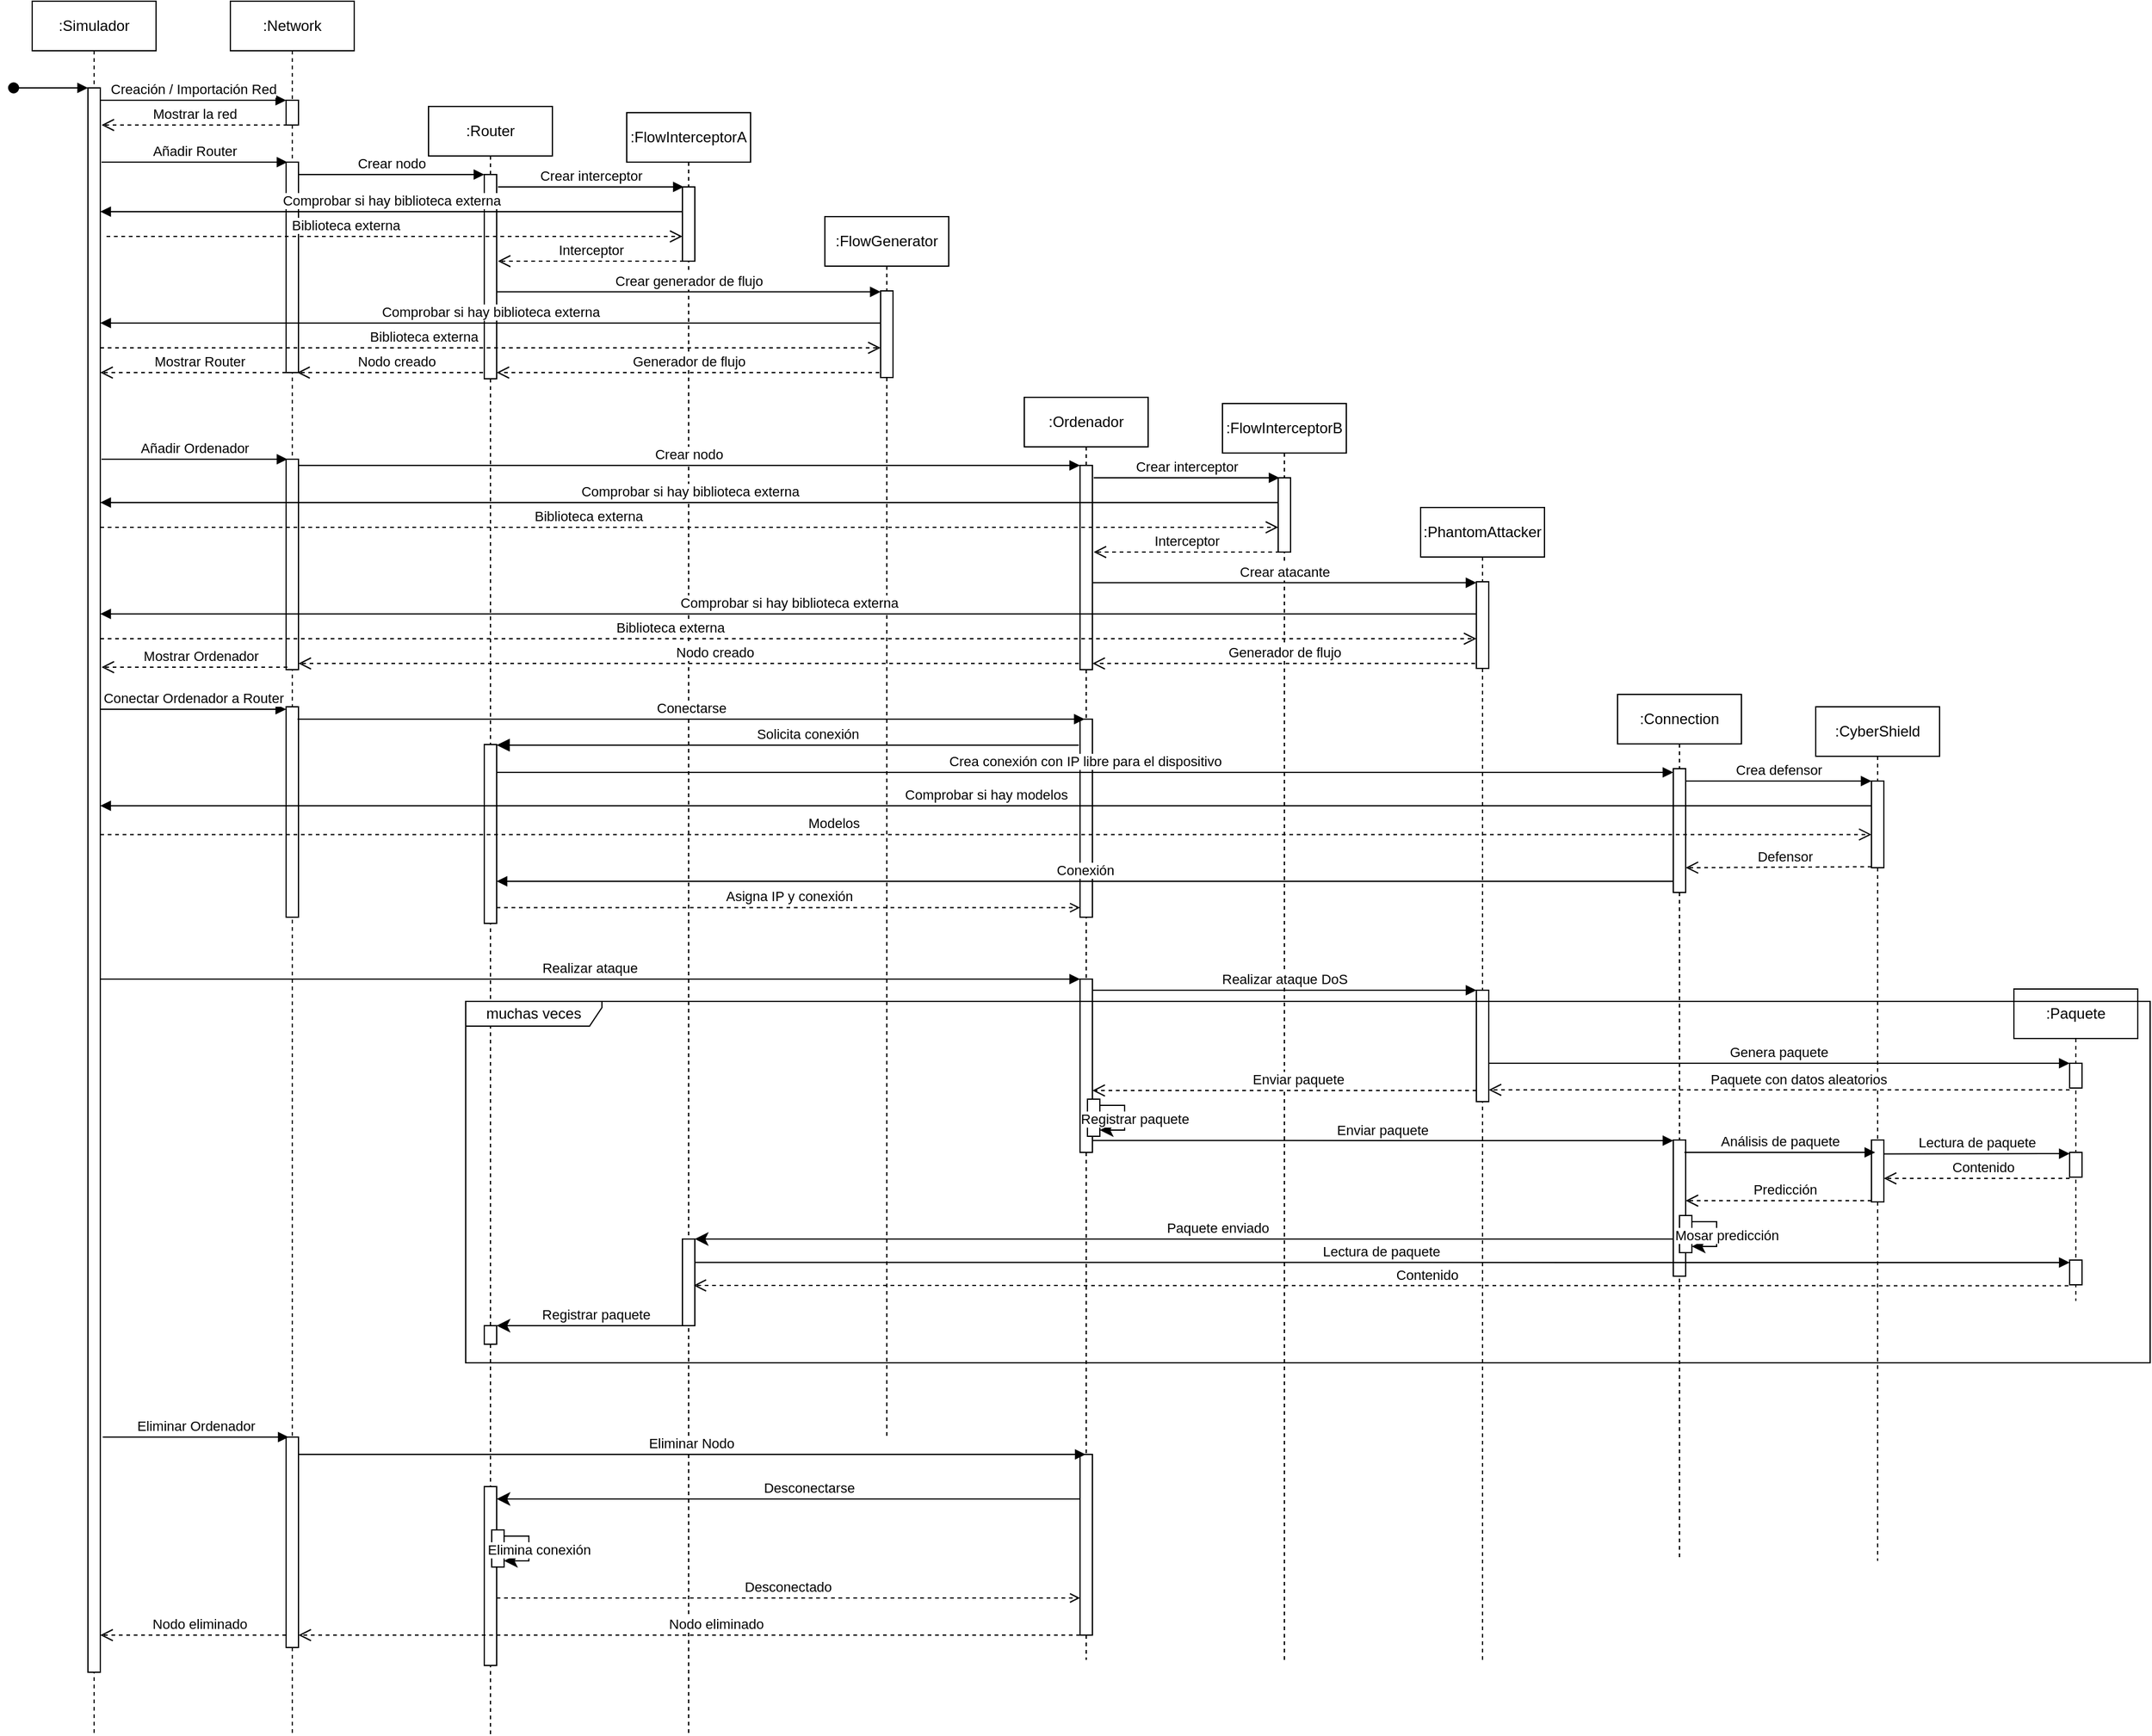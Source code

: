 <mxfile version="27.1.4">
  <diagram name="Page-1" id="Krxe4VDBtoPd-Zaw__Q5">
    <mxGraphModel dx="2951" dy="1709" grid="1" gridSize="10" guides="1" tooltips="1" connect="1" arrows="1" fold="1" page="1" pageScale="1" pageWidth="1100" pageHeight="850" math="0" shadow="0">
      <root>
        <mxCell id="0" />
        <mxCell id="1" parent="0" />
        <mxCell id="ro3LFLxaBZVsFv6L7pQ7-1" value=":Simulador" style="shape=umlLifeline;perimeter=lifelinePerimeter;whiteSpace=wrap;html=1;container=0;dropTarget=0;collapsible=0;recursiveResize=0;outlineConnect=0;portConstraint=eastwest;newEdgeStyle={&quot;edgeStyle&quot;:&quot;elbowEdgeStyle&quot;,&quot;elbow&quot;:&quot;vertical&quot;,&quot;curved&quot;:0,&quot;rounded&quot;:0};" parent="1" vertex="1">
          <mxGeometry x="40" y="40" width="100" height="1400" as="geometry" />
        </mxCell>
        <mxCell id="ro3LFLxaBZVsFv6L7pQ7-2" value="" style="html=1;points=[];perimeter=orthogonalPerimeter;outlineConnect=0;targetShapes=umlLifeline;portConstraint=eastwest;newEdgeStyle={&quot;edgeStyle&quot;:&quot;elbowEdgeStyle&quot;,&quot;elbow&quot;:&quot;vertical&quot;,&quot;curved&quot;:0,&quot;rounded&quot;:0};" parent="ro3LFLxaBZVsFv6L7pQ7-1" vertex="1">
          <mxGeometry x="45" y="70" width="10" height="1280" as="geometry" />
        </mxCell>
        <mxCell id="ro3LFLxaBZVsFv6L7pQ7-3" value="" style="html=1;verticalAlign=bottom;startArrow=oval;endArrow=block;startSize=8;edgeStyle=elbowEdgeStyle;elbow=vertical;curved=0;rounded=0;" parent="ro3LFLxaBZVsFv6L7pQ7-1" target="ro3LFLxaBZVsFv6L7pQ7-2" edge="1">
          <mxGeometry relative="1" as="geometry">
            <mxPoint x="-15" y="70" as="sourcePoint" />
          </mxGeometry>
        </mxCell>
        <mxCell id="ro3LFLxaBZVsFv6L7pQ7-5" value=":Network" style="shape=umlLifeline;perimeter=lifelinePerimeter;whiteSpace=wrap;html=1;container=0;dropTarget=0;collapsible=0;recursiveResize=0;outlineConnect=0;portConstraint=eastwest;newEdgeStyle={&quot;edgeStyle&quot;:&quot;elbowEdgeStyle&quot;,&quot;elbow&quot;:&quot;vertical&quot;,&quot;curved&quot;:0,&quot;rounded&quot;:0};" parent="1" vertex="1">
          <mxGeometry x="200" y="40" width="100" height="1400" as="geometry" />
        </mxCell>
        <mxCell id="ro3LFLxaBZVsFv6L7pQ7-6" value="" style="html=1;points=[];perimeter=orthogonalPerimeter;outlineConnect=0;targetShapes=umlLifeline;portConstraint=eastwest;newEdgeStyle={&quot;edgeStyle&quot;:&quot;elbowEdgeStyle&quot;,&quot;elbow&quot;:&quot;vertical&quot;,&quot;curved&quot;:0,&quot;rounded&quot;:0};" parent="ro3LFLxaBZVsFv6L7pQ7-5" vertex="1">
          <mxGeometry x="45" y="80" width="10" height="20" as="geometry" />
        </mxCell>
        <mxCell id="ro3LFLxaBZVsFv6L7pQ7-25" value="" style="html=1;points=[];perimeter=orthogonalPerimeter;outlineConnect=0;targetShapes=umlLifeline;portConstraint=eastwest;newEdgeStyle={&quot;edgeStyle&quot;:&quot;elbowEdgeStyle&quot;,&quot;elbow&quot;:&quot;vertical&quot;,&quot;curved&quot;:0,&quot;rounded&quot;:0};" parent="ro3LFLxaBZVsFv6L7pQ7-5" vertex="1">
          <mxGeometry x="45" y="130" width="10" height="170" as="geometry" />
        </mxCell>
        <mxCell id="ro3LFLxaBZVsFv6L7pQ7-53" value="" style="html=1;points=[];perimeter=orthogonalPerimeter;outlineConnect=0;targetShapes=umlLifeline;portConstraint=eastwest;newEdgeStyle={&quot;edgeStyle&quot;:&quot;elbowEdgeStyle&quot;,&quot;elbow&quot;:&quot;vertical&quot;,&quot;curved&quot;:0,&quot;rounded&quot;:0};" parent="ro3LFLxaBZVsFv6L7pQ7-5" vertex="1">
          <mxGeometry x="45" y="370" width="10" height="170" as="geometry" />
        </mxCell>
        <mxCell id="ro3LFLxaBZVsFv6L7pQ7-73" value="" style="html=1;points=[];perimeter=orthogonalPerimeter;outlineConnect=0;targetShapes=umlLifeline;portConstraint=eastwest;newEdgeStyle={&quot;edgeStyle&quot;:&quot;elbowEdgeStyle&quot;,&quot;elbow&quot;:&quot;vertical&quot;,&quot;curved&quot;:0,&quot;rounded&quot;:0};" parent="ro3LFLxaBZVsFv6L7pQ7-5" vertex="1">
          <mxGeometry x="45" y="570" width="10" height="170" as="geometry" />
        </mxCell>
        <mxCell id="ro3LFLxaBZVsFv6L7pQ7-130" value="" style="html=1;points=[];perimeter=orthogonalPerimeter;outlineConnect=0;targetShapes=umlLifeline;portConstraint=eastwest;newEdgeStyle={&quot;edgeStyle&quot;:&quot;elbowEdgeStyle&quot;,&quot;elbow&quot;:&quot;vertical&quot;,&quot;curved&quot;:0,&quot;rounded&quot;:0};" parent="ro3LFLxaBZVsFv6L7pQ7-5" vertex="1">
          <mxGeometry x="45" y="1160" width="10" height="170" as="geometry" />
        </mxCell>
        <mxCell id="ro3LFLxaBZVsFv6L7pQ7-7" value="Creación / Importación Red" style="html=1;verticalAlign=bottom;endArrow=block;edgeStyle=elbowEdgeStyle;elbow=vertical;curved=0;rounded=0;" parent="1" source="ro3LFLxaBZVsFv6L7pQ7-2" target="ro3LFLxaBZVsFv6L7pQ7-6" edge="1">
          <mxGeometry x="-0.002" relative="1" as="geometry">
            <mxPoint x="205" y="130" as="sourcePoint" />
            <Array as="points">
              <mxPoint x="190" y="120" />
            </Array>
            <mxPoint as="offset" />
          </mxGeometry>
        </mxCell>
        <mxCell id="ro3LFLxaBZVsFv6L7pQ7-11" value=":Router" style="shape=umlLifeline;perimeter=lifelinePerimeter;whiteSpace=wrap;html=1;container=0;dropTarget=0;collapsible=0;recursiveResize=0;outlineConnect=0;portConstraint=eastwest;newEdgeStyle={&quot;edgeStyle&quot;:&quot;elbowEdgeStyle&quot;,&quot;elbow&quot;:&quot;vertical&quot;,&quot;curved&quot;:0,&quot;rounded&quot;:0};" parent="1" vertex="1">
          <mxGeometry x="360" y="125" width="100" height="1315" as="geometry" />
        </mxCell>
        <mxCell id="ro3LFLxaBZVsFv6L7pQ7-12" value="" style="html=1;points=[];perimeter=orthogonalPerimeter;outlineConnect=0;targetShapes=umlLifeline;portConstraint=eastwest;newEdgeStyle={&quot;edgeStyle&quot;:&quot;elbowEdgeStyle&quot;,&quot;elbow&quot;:&quot;vertical&quot;,&quot;curved&quot;:0,&quot;rounded&quot;:0};" parent="ro3LFLxaBZVsFv6L7pQ7-11" vertex="1">
          <mxGeometry x="45" y="55" width="10" height="165" as="geometry" />
        </mxCell>
        <mxCell id="ro3LFLxaBZVsFv6L7pQ7-79" value="" style="html=1;points=[];perimeter=orthogonalPerimeter;outlineConnect=0;targetShapes=umlLifeline;portConstraint=eastwest;newEdgeStyle={&quot;edgeStyle&quot;:&quot;elbowEdgeStyle&quot;,&quot;elbow&quot;:&quot;vertical&quot;,&quot;curved&quot;:0,&quot;rounded&quot;:0};" parent="ro3LFLxaBZVsFv6L7pQ7-11" vertex="1">
          <mxGeometry x="45" y="515.5" width="10" height="144.5" as="geometry" />
        </mxCell>
        <mxCell id="ro3LFLxaBZVsFv6L7pQ7-118" value="" style="html=1;points=[];perimeter=orthogonalPerimeter;outlineConnect=0;targetShapes=umlLifeline;portConstraint=eastwest;newEdgeStyle={&quot;edgeStyle&quot;:&quot;elbowEdgeStyle&quot;,&quot;elbow&quot;:&quot;vertical&quot;,&quot;curved&quot;:0,&quot;rounded&quot;:0};" parent="ro3LFLxaBZVsFv6L7pQ7-11" vertex="1">
          <mxGeometry x="45" y="985" width="10" height="15" as="geometry" />
        </mxCell>
        <mxCell id="ro3LFLxaBZVsFv6L7pQ7-134" value="" style="html=1;points=[];perimeter=orthogonalPerimeter;outlineConnect=0;targetShapes=umlLifeline;portConstraint=eastwest;newEdgeStyle={&quot;edgeStyle&quot;:&quot;elbowEdgeStyle&quot;,&quot;elbow&quot;:&quot;vertical&quot;,&quot;curved&quot;:0,&quot;rounded&quot;:0};" parent="ro3LFLxaBZVsFv6L7pQ7-11" vertex="1">
          <mxGeometry x="45" y="1115" width="10" height="144.5" as="geometry" />
        </mxCell>
        <mxCell id="ro3LFLxaBZVsFv6L7pQ7-140" value="" style="html=1;points=[];perimeter=orthogonalPerimeter;outlineConnect=0;targetShapes=umlLifeline;portConstraint=eastwest;newEdgeStyle={&quot;edgeStyle&quot;:&quot;elbowEdgeStyle&quot;,&quot;elbow&quot;:&quot;vertical&quot;,&quot;curved&quot;:0,&quot;rounded&quot;:0};" parent="ro3LFLxaBZVsFv6L7pQ7-11" vertex="1">
          <mxGeometry x="51" y="1150" width="10" height="30" as="geometry" />
        </mxCell>
        <mxCell id="ro3LFLxaBZVsFv6L7pQ7-141" value="Elimina conexión" style="html=1;verticalAlign=bottom;endArrow=classic;endSize=8;edgeStyle=elbowEdgeStyle;elbow=vertical;curved=0;rounded=0;endFill=1;" parent="ro3LFLxaBZVsFv6L7pQ7-11" source="ro3LFLxaBZVsFv6L7pQ7-140" target="ro3LFLxaBZVsFv6L7pQ7-140" edge="1">
          <mxGeometry x="0.333" y="-8" relative="1" as="geometry">
            <mxPoint x="-61" y="1270" as="targetPoint" />
            <Array as="points" />
            <mxPoint x="89" y="1270" as="sourcePoint" />
            <mxPoint x="8" y="8" as="offset" />
          </mxGeometry>
        </mxCell>
        <mxCell id="ro3LFLxaBZVsFv6L7pQ7-13" value=":FlowGenerator" style="shape=umlLifeline;perimeter=lifelinePerimeter;whiteSpace=wrap;html=1;container=0;dropTarget=0;collapsible=0;recursiveResize=0;outlineConnect=0;portConstraint=eastwest;newEdgeStyle={&quot;edgeStyle&quot;:&quot;elbowEdgeStyle&quot;,&quot;elbow&quot;:&quot;vertical&quot;,&quot;curved&quot;:0,&quot;rounded&quot;:0};" parent="1" vertex="1">
          <mxGeometry x="680" y="214" width="100" height="986" as="geometry" />
        </mxCell>
        <mxCell id="ro3LFLxaBZVsFv6L7pQ7-14" value="" style="html=1;points=[];perimeter=orthogonalPerimeter;outlineConnect=0;targetShapes=umlLifeline;portConstraint=eastwest;newEdgeStyle={&quot;edgeStyle&quot;:&quot;elbowEdgeStyle&quot;,&quot;elbow&quot;:&quot;vertical&quot;,&quot;curved&quot;:0,&quot;rounded&quot;:0};" parent="ro3LFLxaBZVsFv6L7pQ7-13" vertex="1">
          <mxGeometry x="45" y="60" width="10" height="70" as="geometry" />
        </mxCell>
        <mxCell id="ro3LFLxaBZVsFv6L7pQ7-15" value=":FlowInterceptorA" style="shape=umlLifeline;perimeter=lifelinePerimeter;whiteSpace=wrap;html=1;container=0;dropTarget=0;collapsible=0;recursiveResize=0;outlineConnect=0;portConstraint=eastwest;newEdgeStyle={&quot;edgeStyle&quot;:&quot;elbowEdgeStyle&quot;,&quot;elbow&quot;:&quot;vertical&quot;,&quot;curved&quot;:0,&quot;rounded&quot;:0};" parent="1" vertex="1">
          <mxGeometry x="520" y="130" width="100" height="1310" as="geometry" />
        </mxCell>
        <mxCell id="ro3LFLxaBZVsFv6L7pQ7-16" value="" style="html=1;points=[];perimeter=orthogonalPerimeter;outlineConnect=0;targetShapes=umlLifeline;portConstraint=eastwest;newEdgeStyle={&quot;edgeStyle&quot;:&quot;elbowEdgeStyle&quot;,&quot;elbow&quot;:&quot;vertical&quot;,&quot;curved&quot;:0,&quot;rounded&quot;:0};" parent="ro3LFLxaBZVsFv6L7pQ7-15" vertex="1">
          <mxGeometry x="45" y="60" width="10" height="60" as="geometry" />
        </mxCell>
        <mxCell id="ro3LFLxaBZVsFv6L7pQ7-110" value="" style="html=1;points=[];perimeter=orthogonalPerimeter;outlineConnect=0;targetShapes=umlLifeline;portConstraint=eastwest;newEdgeStyle={&quot;edgeStyle&quot;:&quot;elbowEdgeStyle&quot;,&quot;elbow&quot;:&quot;vertical&quot;,&quot;curved&quot;:0,&quot;rounded&quot;:0};" parent="ro3LFLxaBZVsFv6L7pQ7-15" vertex="1">
          <mxGeometry x="45" y="910" width="10" height="70" as="geometry" />
        </mxCell>
        <mxCell id="ro3LFLxaBZVsFv6L7pQ7-17" value=":CyberShield" style="shape=umlLifeline;perimeter=lifelinePerimeter;whiteSpace=wrap;html=1;container=0;dropTarget=0;collapsible=0;recursiveResize=0;outlineConnect=0;portConstraint=eastwest;newEdgeStyle={&quot;edgeStyle&quot;:&quot;elbowEdgeStyle&quot;,&quot;elbow&quot;:&quot;vertical&quot;,&quot;curved&quot;:0,&quot;rounded&quot;:0};" parent="1" vertex="1">
          <mxGeometry x="1480" y="610" width="100" height="690" as="geometry" />
        </mxCell>
        <mxCell id="ro3LFLxaBZVsFv6L7pQ7-18" value="" style="html=1;points=[];perimeter=orthogonalPerimeter;outlineConnect=0;targetShapes=umlLifeline;portConstraint=eastwest;newEdgeStyle={&quot;edgeStyle&quot;:&quot;elbowEdgeStyle&quot;,&quot;elbow&quot;:&quot;vertical&quot;,&quot;curved&quot;:0,&quot;rounded&quot;:0};" parent="ro3LFLxaBZVsFv6L7pQ7-17" vertex="1">
          <mxGeometry x="45" y="60" width="10" height="70" as="geometry" />
        </mxCell>
        <mxCell id="ro3LFLxaBZVsFv6L7pQ7-101" value="" style="html=1;points=[];perimeter=orthogonalPerimeter;outlineConnect=0;targetShapes=umlLifeline;portConstraint=eastwest;newEdgeStyle={&quot;edgeStyle&quot;:&quot;elbowEdgeStyle&quot;,&quot;elbow&quot;:&quot;vertical&quot;,&quot;curved&quot;:0,&quot;rounded&quot;:0};" parent="ro3LFLxaBZVsFv6L7pQ7-17" vertex="1">
          <mxGeometry x="45" y="350" width="10" height="50" as="geometry" />
        </mxCell>
        <mxCell id="ro3LFLxaBZVsFv6L7pQ7-19" value=":Connection" style="shape=umlLifeline;perimeter=lifelinePerimeter;whiteSpace=wrap;html=1;container=0;dropTarget=0;collapsible=0;recursiveResize=0;outlineConnect=0;portConstraint=eastwest;newEdgeStyle={&quot;edgeStyle&quot;:&quot;elbowEdgeStyle&quot;,&quot;elbow&quot;:&quot;vertical&quot;,&quot;curved&quot;:0,&quot;rounded&quot;:0};" parent="1" vertex="1">
          <mxGeometry x="1320" y="600" width="100" height="700" as="geometry" />
        </mxCell>
        <mxCell id="ro3LFLxaBZVsFv6L7pQ7-20" value="" style="html=1;points=[];perimeter=orthogonalPerimeter;outlineConnect=0;targetShapes=umlLifeline;portConstraint=eastwest;newEdgeStyle={&quot;edgeStyle&quot;:&quot;elbowEdgeStyle&quot;,&quot;elbow&quot;:&quot;vertical&quot;,&quot;curved&quot;:0,&quot;rounded&quot;:0};" parent="ro3LFLxaBZVsFv6L7pQ7-19" vertex="1">
          <mxGeometry x="45" y="60" width="10" height="100" as="geometry" />
        </mxCell>
        <mxCell id="ro3LFLxaBZVsFv6L7pQ7-99" value="" style="html=1;points=[];perimeter=orthogonalPerimeter;outlineConnect=0;targetShapes=umlLifeline;portConstraint=eastwest;newEdgeStyle={&quot;edgeStyle&quot;:&quot;elbowEdgeStyle&quot;,&quot;elbow&quot;:&quot;vertical&quot;,&quot;curved&quot;:0,&quot;rounded&quot;:0};" parent="ro3LFLxaBZVsFv6L7pQ7-19" vertex="1">
          <mxGeometry x="45" y="360" width="10" height="110" as="geometry" />
        </mxCell>
        <mxCell id="ro3LFLxaBZVsFv6L7pQ7-124" value="" style="html=1;points=[];perimeter=orthogonalPerimeter;outlineConnect=0;targetShapes=umlLifeline;portConstraint=eastwest;newEdgeStyle={&quot;edgeStyle&quot;:&quot;elbowEdgeStyle&quot;,&quot;elbow&quot;:&quot;vertical&quot;,&quot;curved&quot;:0,&quot;rounded&quot;:0};" parent="ro3LFLxaBZVsFv6L7pQ7-19" vertex="1">
          <mxGeometry x="50" y="421" width="10" height="30" as="geometry" />
        </mxCell>
        <mxCell id="ro3LFLxaBZVsFv6L7pQ7-125" value="Mosar predicción" style="html=1;verticalAlign=bottom;endArrow=classic;endSize=8;edgeStyle=elbowEdgeStyle;elbow=vertical;curved=0;rounded=0;endFill=1;" parent="ro3LFLxaBZVsFv6L7pQ7-19" source="ro3LFLxaBZVsFv6L7pQ7-124" target="ro3LFLxaBZVsFv6L7pQ7-124" edge="1">
          <mxGeometry x="0.333" y="-8" relative="1" as="geometry">
            <mxPoint x="170" y="453" as="targetPoint" />
            <Array as="points" />
            <mxPoint x="170" y="433" as="sourcePoint" />
            <mxPoint x="8" y="8" as="offset" />
          </mxGeometry>
        </mxCell>
        <mxCell id="ro3LFLxaBZVsFv6L7pQ7-21" value="Mostrar la red" style="html=1;verticalAlign=bottom;endArrow=open;dashed=1;endSize=8;edgeStyle=elbowEdgeStyle;elbow=vertical;curved=0;rounded=0;" parent="1" edge="1">
          <mxGeometry relative="1" as="geometry">
            <mxPoint x="96" y="140" as="targetPoint" />
            <Array as="points">
              <mxPoint x="201" y="140" />
            </Array>
            <mxPoint x="246" y="140" as="sourcePoint" />
          </mxGeometry>
        </mxCell>
        <mxCell id="ro3LFLxaBZVsFv6L7pQ7-22" value="Biblioteca externa" style="html=1;verticalAlign=bottom;endArrow=open;dashed=1;endSize=8;edgeStyle=elbowEdgeStyle;elbow=vertical;curved=0;rounded=0;" parent="1" edge="1">
          <mxGeometry x="-0.172" relative="1" as="geometry">
            <mxPoint x="565" y="230" as="targetPoint" />
            <Array as="points">
              <mxPoint x="190" y="230" />
            </Array>
            <mxPoint x="100" y="230" as="sourcePoint" />
            <mxPoint as="offset" />
          </mxGeometry>
        </mxCell>
        <mxCell id="ro3LFLxaBZVsFv6L7pQ7-23" value="Comprobar si hay biblioteca externa" style="html=1;verticalAlign=bottom;endArrow=block;edgeStyle=elbowEdgeStyle;elbow=vertical;curved=0;rounded=0;" parent="1" target="ro3LFLxaBZVsFv6L7pQ7-2" edge="1">
          <mxGeometry relative="1" as="geometry">
            <mxPoint x="565" y="210" as="sourcePoint" />
            <Array as="points">
              <mxPoint x="520" y="210" />
            </Array>
            <mxPoint x="420" y="210" as="targetPoint" />
          </mxGeometry>
        </mxCell>
        <mxCell id="ro3LFLxaBZVsFv6L7pQ7-24" value="Añadir Router" style="html=1;verticalAlign=bottom;endArrow=block;edgeStyle=elbowEdgeStyle;elbow=horizontal;curved=0;rounded=0;" parent="1" edge="1">
          <mxGeometry x="-0.002" relative="1" as="geometry">
            <mxPoint x="96" y="170" as="sourcePoint" />
            <Array as="points">
              <mxPoint x="191" y="170" />
            </Array>
            <mxPoint x="246" y="170" as="targetPoint" />
            <mxPoint as="offset" />
          </mxGeometry>
        </mxCell>
        <mxCell id="ro3LFLxaBZVsFv6L7pQ7-26" value="Crear nodo" style="html=1;verticalAlign=bottom;endArrow=block;edgeStyle=elbowEdgeStyle;elbow=vertical;curved=0;rounded=0;" parent="1" edge="1">
          <mxGeometry x="-0.002" relative="1" as="geometry">
            <mxPoint x="255" y="180" as="sourcePoint" />
            <Array as="points">
              <mxPoint x="350" y="180" />
            </Array>
            <mxPoint x="405" y="180" as="targetPoint" />
            <mxPoint as="offset" />
          </mxGeometry>
        </mxCell>
        <mxCell id="ro3LFLxaBZVsFv6L7pQ7-27" value="Nodo creado" style="html=1;verticalAlign=bottom;endArrow=open;dashed=1;endSize=8;edgeStyle=elbowEdgeStyle;elbow=vertical;curved=0;rounded=0;" parent="1" edge="1">
          <mxGeometry x="-0.067" relative="1" as="geometry">
            <mxPoint x="254" y="340" as="targetPoint" />
            <Array as="points">
              <mxPoint x="359" y="340" />
            </Array>
            <mxPoint x="404" y="340" as="sourcePoint" />
            <mxPoint as="offset" />
          </mxGeometry>
        </mxCell>
        <mxCell id="ro3LFLxaBZVsFv6L7pQ7-28" value="Crear interceptor" style="html=1;verticalAlign=bottom;endArrow=block;edgeStyle=elbowEdgeStyle;elbow=vertical;curved=0;rounded=0;" parent="1" edge="1">
          <mxGeometry x="-0.002" relative="1" as="geometry">
            <mxPoint x="416" y="190" as="sourcePoint" />
            <Array as="points">
              <mxPoint x="511" y="190" />
            </Array>
            <mxPoint x="566" y="190" as="targetPoint" />
            <mxPoint as="offset" />
          </mxGeometry>
        </mxCell>
        <mxCell id="ro3LFLxaBZVsFv6L7pQ7-29" value="Interceptor" style="html=1;verticalAlign=bottom;endArrow=open;dashed=1;endSize=8;edgeStyle=elbowEdgeStyle;elbow=vertical;curved=0;rounded=0;" parent="1" edge="1">
          <mxGeometry relative="1" as="geometry">
            <mxPoint x="416" y="250" as="targetPoint" />
            <Array as="points">
              <mxPoint x="521" y="250" />
            </Array>
            <mxPoint x="566" y="250" as="sourcePoint" />
          </mxGeometry>
        </mxCell>
        <mxCell id="ro3LFLxaBZVsFv6L7pQ7-30" value="Crear generador de flujo" style="html=1;verticalAlign=bottom;endArrow=block;edgeStyle=elbowEdgeStyle;elbow=vertical;curved=0;rounded=0;" parent="1" edge="1">
          <mxGeometry x="-0.002" relative="1" as="geometry">
            <mxPoint x="415" y="274.76" as="sourcePoint" />
            <Array as="points">
              <mxPoint x="510" y="274.76" />
            </Array>
            <mxPoint x="725" y="274.76" as="targetPoint" />
            <mxPoint as="offset" />
          </mxGeometry>
        </mxCell>
        <mxCell id="ro3LFLxaBZVsFv6L7pQ7-31" value="Generador de flujo" style="html=1;verticalAlign=bottom;endArrow=open;dashed=1;endSize=8;edgeStyle=elbowEdgeStyle;elbow=vertical;curved=0;rounded=0;" parent="1" edge="1">
          <mxGeometry relative="1" as="geometry">
            <mxPoint x="415" y="340" as="targetPoint" />
            <Array as="points">
              <mxPoint x="679" y="340" />
            </Array>
            <mxPoint x="724" y="340" as="sourcePoint" />
          </mxGeometry>
        </mxCell>
        <mxCell id="ro3LFLxaBZVsFv6L7pQ7-32" value="Biblioteca externa" style="html=1;verticalAlign=bottom;endArrow=open;dashed=1;endSize=8;edgeStyle=elbowEdgeStyle;elbow=vertical;curved=0;rounded=0;" parent="1" source="ro3LFLxaBZVsFv6L7pQ7-2" target="ro3LFLxaBZVsFv6L7pQ7-14" edge="1">
          <mxGeometry x="-0.172" relative="1" as="geometry">
            <mxPoint x="720" y="320" as="targetPoint" />
            <Array as="points">
              <mxPoint x="345" y="320" />
            </Array>
            <mxPoint x="255" y="320" as="sourcePoint" />
            <mxPoint as="offset" />
          </mxGeometry>
        </mxCell>
        <mxCell id="ro3LFLxaBZVsFv6L7pQ7-33" value="Comprobar si hay biblioteca externa" style="html=1;verticalAlign=bottom;endArrow=block;edgeStyle=elbowEdgeStyle;elbow=vertical;curved=0;rounded=0;" parent="1" source="ro3LFLxaBZVsFv6L7pQ7-14" target="ro3LFLxaBZVsFv6L7pQ7-2" edge="1">
          <mxGeometry relative="1" as="geometry">
            <mxPoint x="720" y="300" as="sourcePoint" />
            <Array as="points">
              <mxPoint x="675" y="300" />
            </Array>
            <mxPoint x="250" y="300" as="targetPoint" />
          </mxGeometry>
        </mxCell>
        <mxCell id="ro3LFLxaBZVsFv6L7pQ7-52" value="Mostrar Router" style="html=1;verticalAlign=bottom;endArrow=open;dashed=1;endSize=8;edgeStyle=elbowEdgeStyle;elbow=vertical;curved=0;rounded=0;" parent="1" edge="1">
          <mxGeometry x="-0.067" relative="1" as="geometry">
            <mxPoint x="95" y="340" as="targetPoint" />
            <Array as="points">
              <mxPoint x="200" y="340" />
            </Array>
            <mxPoint x="245" y="340" as="sourcePoint" />
            <mxPoint as="offset" />
          </mxGeometry>
        </mxCell>
        <mxCell id="ro3LFLxaBZVsFv6L7pQ7-54" value=":Ordenador" style="shape=umlLifeline;perimeter=lifelinePerimeter;whiteSpace=wrap;html=1;container=0;dropTarget=0;collapsible=0;recursiveResize=0;outlineConnect=0;portConstraint=eastwest;newEdgeStyle={&quot;edgeStyle&quot;:&quot;elbowEdgeStyle&quot;,&quot;elbow&quot;:&quot;vertical&quot;,&quot;curved&quot;:0,&quot;rounded&quot;:0};" parent="1" vertex="1">
          <mxGeometry x="841" y="360" width="100" height="1020" as="geometry" />
        </mxCell>
        <mxCell id="ro3LFLxaBZVsFv6L7pQ7-55" value="" style="html=1;points=[];perimeter=orthogonalPerimeter;outlineConnect=0;targetShapes=umlLifeline;portConstraint=eastwest;newEdgeStyle={&quot;edgeStyle&quot;:&quot;elbowEdgeStyle&quot;,&quot;elbow&quot;:&quot;vertical&quot;,&quot;curved&quot;:0,&quot;rounded&quot;:0};" parent="ro3LFLxaBZVsFv6L7pQ7-54" vertex="1">
          <mxGeometry x="45" y="55" width="10" height="165" as="geometry" />
        </mxCell>
        <mxCell id="ro3LFLxaBZVsFv6L7pQ7-78" value="" style="html=1;points=[];perimeter=orthogonalPerimeter;outlineConnect=0;targetShapes=umlLifeline;portConstraint=eastwest;newEdgeStyle={&quot;edgeStyle&quot;:&quot;elbowEdgeStyle&quot;,&quot;elbow&quot;:&quot;vertical&quot;,&quot;curved&quot;:0,&quot;rounded&quot;:0};" parent="ro3LFLxaBZVsFv6L7pQ7-54" vertex="1">
          <mxGeometry x="45" y="260" width="10" height="160" as="geometry" />
        </mxCell>
        <mxCell id="ro3LFLxaBZVsFv6L7pQ7-91" value="" style="html=1;points=[];perimeter=orthogonalPerimeter;outlineConnect=0;targetShapes=umlLifeline;portConstraint=eastwest;newEdgeStyle={&quot;edgeStyle&quot;:&quot;elbowEdgeStyle&quot;,&quot;elbow&quot;:&quot;vertical&quot;,&quot;curved&quot;:0,&quot;rounded&quot;:0};" parent="ro3LFLxaBZVsFv6L7pQ7-54" vertex="1">
          <mxGeometry x="45" y="470" width="10" height="140" as="geometry" />
        </mxCell>
        <mxCell id="ro3LFLxaBZVsFv6L7pQ7-120" value="" style="html=1;points=[];perimeter=orthogonalPerimeter;outlineConnect=0;targetShapes=umlLifeline;portConstraint=eastwest;newEdgeStyle={&quot;edgeStyle&quot;:&quot;elbowEdgeStyle&quot;,&quot;elbow&quot;:&quot;vertical&quot;,&quot;curved&quot;:0,&quot;rounded&quot;:0};" parent="ro3LFLxaBZVsFv6L7pQ7-54" vertex="1">
          <mxGeometry x="51" y="567" width="10" height="30" as="geometry" />
        </mxCell>
        <mxCell id="ro3LFLxaBZVsFv6L7pQ7-121" value="Registrar paquete" style="html=1;verticalAlign=bottom;endArrow=classic;endSize=8;edgeStyle=elbowEdgeStyle;elbow=vertical;curved=0;rounded=0;endFill=1;" parent="ro3LFLxaBZVsFv6L7pQ7-54" source="ro3LFLxaBZVsFv6L7pQ7-120" target="ro3LFLxaBZVsFv6L7pQ7-120" edge="1">
          <mxGeometry x="0.333" y="-8" relative="1" as="geometry">
            <mxPoint x="-61" y="600" as="targetPoint" />
            <Array as="points" />
            <mxPoint x="89" y="600" as="sourcePoint" />
            <mxPoint x="8" y="8" as="offset" />
          </mxGeometry>
        </mxCell>
        <mxCell id="ro3LFLxaBZVsFv6L7pQ7-132" value="" style="html=1;points=[];perimeter=orthogonalPerimeter;outlineConnect=0;targetShapes=umlLifeline;portConstraint=eastwest;newEdgeStyle={&quot;edgeStyle&quot;:&quot;elbowEdgeStyle&quot;,&quot;elbow&quot;:&quot;vertical&quot;,&quot;curved&quot;:0,&quot;rounded&quot;:0};" parent="ro3LFLxaBZVsFv6L7pQ7-54" vertex="1">
          <mxGeometry x="45" y="854" width="10" height="146" as="geometry" />
        </mxCell>
        <mxCell id="ro3LFLxaBZVsFv6L7pQ7-56" value=":PhantomAttacker" style="shape=umlLifeline;perimeter=lifelinePerimeter;whiteSpace=wrap;html=1;container=0;dropTarget=0;collapsible=0;recursiveResize=0;outlineConnect=0;portConstraint=eastwest;newEdgeStyle={&quot;edgeStyle&quot;:&quot;elbowEdgeStyle&quot;,&quot;elbow&quot;:&quot;vertical&quot;,&quot;curved&quot;:0,&quot;rounded&quot;:0};" parent="1" vertex="1">
          <mxGeometry x="1161" y="449" width="100" height="931" as="geometry" />
        </mxCell>
        <mxCell id="ro3LFLxaBZVsFv6L7pQ7-57" value="" style="html=1;points=[];perimeter=orthogonalPerimeter;outlineConnect=0;targetShapes=umlLifeline;portConstraint=eastwest;newEdgeStyle={&quot;edgeStyle&quot;:&quot;elbowEdgeStyle&quot;,&quot;elbow&quot;:&quot;vertical&quot;,&quot;curved&quot;:0,&quot;rounded&quot;:0};" parent="ro3LFLxaBZVsFv6L7pQ7-56" vertex="1">
          <mxGeometry x="45" y="60" width="10" height="70" as="geometry" />
        </mxCell>
        <mxCell id="ro3LFLxaBZVsFv6L7pQ7-93" value="" style="html=1;points=[];perimeter=orthogonalPerimeter;outlineConnect=0;targetShapes=umlLifeline;portConstraint=eastwest;newEdgeStyle={&quot;edgeStyle&quot;:&quot;elbowEdgeStyle&quot;,&quot;elbow&quot;:&quot;vertical&quot;,&quot;curved&quot;:0,&quot;rounded&quot;:0};" parent="ro3LFLxaBZVsFv6L7pQ7-56" vertex="1">
          <mxGeometry x="45" y="390" width="10" height="90" as="geometry" />
        </mxCell>
        <mxCell id="ro3LFLxaBZVsFv6L7pQ7-58" value=":FlowInterceptorB" style="shape=umlLifeline;perimeter=lifelinePerimeter;whiteSpace=wrap;html=1;container=0;dropTarget=0;collapsible=0;recursiveResize=0;outlineConnect=0;portConstraint=eastwest;newEdgeStyle={&quot;edgeStyle&quot;:&quot;elbowEdgeStyle&quot;,&quot;elbow&quot;:&quot;vertical&quot;,&quot;curved&quot;:0,&quot;rounded&quot;:0};" parent="1" vertex="1">
          <mxGeometry x="1001" y="365" width="100" height="1015" as="geometry" />
        </mxCell>
        <mxCell id="ro3LFLxaBZVsFv6L7pQ7-59" value="" style="html=1;points=[];perimeter=orthogonalPerimeter;outlineConnect=0;targetShapes=umlLifeline;portConstraint=eastwest;newEdgeStyle={&quot;edgeStyle&quot;:&quot;elbowEdgeStyle&quot;,&quot;elbow&quot;:&quot;vertical&quot;,&quot;curved&quot;:0,&quot;rounded&quot;:0};" parent="ro3LFLxaBZVsFv6L7pQ7-58" vertex="1">
          <mxGeometry x="45" y="60" width="10" height="60" as="geometry" />
        </mxCell>
        <mxCell id="ro3LFLxaBZVsFv6L7pQ7-60" value="Biblioteca externa" style="html=1;verticalAlign=bottom;endArrow=open;dashed=1;endSize=8;edgeStyle=elbowEdgeStyle;elbow=vertical;curved=0;rounded=0;" parent="1" source="ro3LFLxaBZVsFv6L7pQ7-2" edge="1">
          <mxGeometry x="-0.172" relative="1" as="geometry">
            <mxPoint x="1046" y="465" as="targetPoint" />
            <Array as="points">
              <mxPoint x="671" y="465" />
            </Array>
            <mxPoint x="581" y="465" as="sourcePoint" />
            <mxPoint as="offset" />
          </mxGeometry>
        </mxCell>
        <mxCell id="ro3LFLxaBZVsFv6L7pQ7-61" value="Comprobar si hay biblioteca externa" style="html=1;verticalAlign=bottom;endArrow=block;edgeStyle=elbowEdgeStyle;elbow=vertical;curved=0;rounded=0;" parent="1" target="ro3LFLxaBZVsFv6L7pQ7-2" edge="1">
          <mxGeometry relative="1" as="geometry">
            <mxPoint x="1046" y="445" as="sourcePoint" />
            <Array as="points">
              <mxPoint x="1001" y="445" />
            </Array>
            <mxPoint x="576" y="445" as="targetPoint" />
          </mxGeometry>
        </mxCell>
        <mxCell id="ro3LFLxaBZVsFv6L7pQ7-62" value="Añadir Ordenador" style="html=1;verticalAlign=bottom;endArrow=block;edgeStyle=elbowEdgeStyle;elbow=horizontal;curved=0;rounded=0;" parent="1" edge="1">
          <mxGeometry x="-0.002" relative="1" as="geometry">
            <mxPoint x="96" y="410" as="sourcePoint" />
            <Array as="points">
              <mxPoint x="191" y="410" />
            </Array>
            <mxPoint x="246" y="410" as="targetPoint" />
            <mxPoint as="offset" />
          </mxGeometry>
        </mxCell>
        <mxCell id="ro3LFLxaBZVsFv6L7pQ7-63" value="Crear nodo" style="html=1;verticalAlign=bottom;endArrow=block;edgeStyle=elbowEdgeStyle;elbow=vertical;curved=0;rounded=0;" parent="1" source="ro3LFLxaBZVsFv6L7pQ7-53" edge="1">
          <mxGeometry x="-0.002" relative="1" as="geometry">
            <mxPoint x="736" y="415" as="sourcePoint" />
            <Array as="points">
              <mxPoint x="831" y="415" />
            </Array>
            <mxPoint x="886" y="415" as="targetPoint" />
            <mxPoint as="offset" />
          </mxGeometry>
        </mxCell>
        <mxCell id="ro3LFLxaBZVsFv6L7pQ7-64" value="Nodo creado" style="html=1;verticalAlign=bottom;endArrow=open;dashed=1;endSize=8;edgeStyle=elbowEdgeStyle;elbow=vertical;curved=0;rounded=0;" parent="1" target="ro3LFLxaBZVsFv6L7pQ7-53" edge="1">
          <mxGeometry x="-0.067" relative="1" as="geometry">
            <mxPoint x="735" y="575" as="targetPoint" />
            <Array as="points">
              <mxPoint x="840" y="575" />
            </Array>
            <mxPoint x="885" y="575" as="sourcePoint" />
            <mxPoint as="offset" />
          </mxGeometry>
        </mxCell>
        <mxCell id="ro3LFLxaBZVsFv6L7pQ7-65" value="Crear interceptor" style="html=1;verticalAlign=bottom;endArrow=block;edgeStyle=elbowEdgeStyle;elbow=vertical;curved=0;rounded=0;" parent="1" edge="1">
          <mxGeometry x="-0.002" relative="1" as="geometry">
            <mxPoint x="897" y="425" as="sourcePoint" />
            <Array as="points">
              <mxPoint x="992" y="425" />
            </Array>
            <mxPoint x="1047" y="425" as="targetPoint" />
            <mxPoint as="offset" />
          </mxGeometry>
        </mxCell>
        <mxCell id="ro3LFLxaBZVsFv6L7pQ7-66" value="Interceptor" style="html=1;verticalAlign=bottom;endArrow=open;dashed=1;endSize=8;edgeStyle=elbowEdgeStyle;elbow=vertical;curved=0;rounded=0;" parent="1" edge="1">
          <mxGeometry relative="1" as="geometry">
            <mxPoint x="897" y="485" as="targetPoint" />
            <Array as="points">
              <mxPoint x="1002" y="485" />
            </Array>
            <mxPoint x="1047" y="485" as="sourcePoint" />
          </mxGeometry>
        </mxCell>
        <mxCell id="ro3LFLxaBZVsFv6L7pQ7-67" value="Crear atacante" style="html=1;verticalAlign=bottom;endArrow=block;edgeStyle=elbowEdgeStyle;elbow=vertical;curved=0;rounded=0;" parent="1" edge="1">
          <mxGeometry x="-0.002" relative="1" as="geometry">
            <mxPoint x="896" y="509.76" as="sourcePoint" />
            <Array as="points">
              <mxPoint x="991" y="509.76" />
            </Array>
            <mxPoint x="1206" y="509.76" as="targetPoint" />
            <mxPoint as="offset" />
          </mxGeometry>
        </mxCell>
        <mxCell id="ro3LFLxaBZVsFv6L7pQ7-68" value="Generador de flujo" style="html=1;verticalAlign=bottom;endArrow=open;dashed=1;endSize=8;edgeStyle=elbowEdgeStyle;elbow=vertical;curved=0;rounded=0;" parent="1" edge="1">
          <mxGeometry relative="1" as="geometry">
            <mxPoint x="896" y="575" as="targetPoint" />
            <Array as="points">
              <mxPoint x="1160" y="575" />
            </Array>
            <mxPoint x="1205" y="575" as="sourcePoint" />
          </mxGeometry>
        </mxCell>
        <mxCell id="ro3LFLxaBZVsFv6L7pQ7-69" value="Biblioteca externa" style="html=1;verticalAlign=bottom;endArrow=open;dashed=1;endSize=8;edgeStyle=elbowEdgeStyle;elbow=vertical;curved=0;rounded=0;" parent="1" source="ro3LFLxaBZVsFv6L7pQ7-2" target="ro3LFLxaBZVsFv6L7pQ7-57" edge="1">
          <mxGeometry x="-0.172" relative="1" as="geometry">
            <mxPoint x="1201" y="555" as="targetPoint" />
            <Array as="points">
              <mxPoint x="826" y="555" />
            </Array>
            <mxPoint x="576" y="555" as="sourcePoint" />
            <mxPoint as="offset" />
          </mxGeometry>
        </mxCell>
        <mxCell id="ro3LFLxaBZVsFv6L7pQ7-70" value="Comprobar si hay biblioteca externa" style="html=1;verticalAlign=bottom;endArrow=block;edgeStyle=elbowEdgeStyle;elbow=vertical;curved=0;rounded=0;" parent="1" source="ro3LFLxaBZVsFv6L7pQ7-57" target="ro3LFLxaBZVsFv6L7pQ7-2" edge="1">
          <mxGeometry relative="1" as="geometry">
            <mxPoint x="1201" y="535" as="sourcePoint" />
            <Array as="points">
              <mxPoint x="1156" y="535" />
            </Array>
            <mxPoint x="576" y="535" as="targetPoint" />
          </mxGeometry>
        </mxCell>
        <mxCell id="ro3LFLxaBZVsFv6L7pQ7-71" value="Mostrar Ordenador" style="html=1;verticalAlign=bottom;endArrow=open;dashed=1;endSize=8;edgeStyle=elbowEdgeStyle;elbow=vertical;curved=0;rounded=0;" parent="1" edge="1">
          <mxGeometry x="-0.067" relative="1" as="geometry">
            <mxPoint x="96" y="578" as="targetPoint" />
            <Array as="points">
              <mxPoint x="201" y="578" />
            </Array>
            <mxPoint x="246" y="578" as="sourcePoint" />
            <mxPoint as="offset" />
          </mxGeometry>
        </mxCell>
        <mxCell id="ro3LFLxaBZVsFv6L7pQ7-74" value="Conectar Ordenador a Router" style="html=1;verticalAlign=bottom;endArrow=block;edgeStyle=elbowEdgeStyle;elbow=horizontal;curved=0;rounded=0;" parent="1" edge="1">
          <mxGeometry relative="1" as="geometry">
            <mxPoint x="95" y="612" as="sourcePoint" />
            <Array as="points">
              <mxPoint x="190" y="612" />
            </Array>
            <mxPoint x="245" y="612" as="targetPoint" />
            <mxPoint as="offset" />
          </mxGeometry>
        </mxCell>
        <mxCell id="ro3LFLxaBZVsFv6L7pQ7-75" value="Conectarse" style="html=1;verticalAlign=bottom;endArrow=block;edgeStyle=elbowEdgeStyle;elbow=horizontal;curved=0;rounded=0;" parent="1" edge="1">
          <mxGeometry relative="1" as="geometry">
            <mxPoint x="254.25" y="620" as="sourcePoint" />
            <Array as="points">
              <mxPoint x="354.25" y="620" />
            </Array>
            <mxPoint x="889.75" y="620" as="targetPoint" />
            <mxPoint as="offset" />
          </mxGeometry>
        </mxCell>
        <mxCell id="ro3LFLxaBZVsFv6L7pQ7-77" value="Solicita conexión" style="html=1;verticalAlign=bottom;endArrow=block;endSize=8;edgeStyle=elbowEdgeStyle;elbow=vertical;curved=0;rounded=0;endFill=1;" parent="1" target="ro3LFLxaBZVsFv6L7pQ7-79" edge="1">
          <mxGeometry x="-0.067" relative="1" as="geometry">
            <mxPoint x="450" y="641" as="targetPoint" />
            <Array as="points">
              <mxPoint x="500" y="641" />
            </Array>
            <mxPoint x="885" y="641" as="sourcePoint" />
            <mxPoint as="offset" />
          </mxGeometry>
        </mxCell>
        <mxCell id="ro3LFLxaBZVsFv6L7pQ7-80" value="Crea conexión con IP libre para el dispositivo" style="html=1;verticalAlign=bottom;endArrow=block;edgeStyle=elbowEdgeStyle;elbow=horizontal;curved=0;rounded=0;" parent="1" target="ro3LFLxaBZVsFv6L7pQ7-20" edge="1">
          <mxGeometry x="0.0" relative="1" as="geometry">
            <mxPoint x="415" y="663" as="sourcePoint" />
            <Array as="points">
              <mxPoint x="520.0" y="663" />
            </Array>
            <mxPoint x="1290" y="663" as="targetPoint" />
            <mxPoint as="offset" />
          </mxGeometry>
        </mxCell>
        <mxCell id="ro3LFLxaBZVsFv6L7pQ7-81" value="Crea defensor" style="html=1;verticalAlign=bottom;endArrow=block;edgeStyle=elbowEdgeStyle;elbow=horizontal;curved=0;rounded=0;" parent="1" source="ro3LFLxaBZVsFv6L7pQ7-20" target="ro3LFLxaBZVsFv6L7pQ7-18" edge="1">
          <mxGeometry relative="1" as="geometry">
            <mxPoint x="1380" y="670" as="sourcePoint" />
            <Array as="points">
              <mxPoint x="1485.0" y="670" />
            </Array>
            <mxPoint x="1510" y="670" as="targetPoint" />
            <mxPoint as="offset" />
          </mxGeometry>
        </mxCell>
        <mxCell id="ro3LFLxaBZVsFv6L7pQ7-85" value="Modelos" style="html=1;verticalAlign=bottom;endArrow=open;dashed=1;endSize=8;edgeStyle=elbowEdgeStyle;elbow=vertical;curved=0;rounded=0;" parent="1" target="ro3LFLxaBZVsFv6L7pQ7-18" edge="1">
          <mxGeometry x="-0.172" relative="1" as="geometry">
            <mxPoint x="1211" y="713.21" as="targetPoint" />
            <Array as="points">
              <mxPoint x="831" y="713.21" />
            </Array>
            <mxPoint x="95" y="713.21" as="sourcePoint" />
            <mxPoint as="offset" />
          </mxGeometry>
        </mxCell>
        <mxCell id="ro3LFLxaBZVsFv6L7pQ7-86" value="Comprobar si hay modelos" style="html=1;verticalAlign=bottom;endArrow=block;edgeStyle=elbowEdgeStyle;elbow=vertical;curved=0;rounded=0;" parent="1" source="ro3LFLxaBZVsFv6L7pQ7-18" target="ro3LFLxaBZVsFv6L7pQ7-2" edge="1">
          <mxGeometry relative="1" as="geometry">
            <mxPoint x="1521" y="690" as="sourcePoint" />
            <Array as="points">
              <mxPoint x="1471" y="690" />
            </Array>
            <mxPoint x="410" y="690" as="targetPoint" />
          </mxGeometry>
        </mxCell>
        <mxCell id="ro3LFLxaBZVsFv6L7pQ7-87" value="Defensor" style="html=1;verticalAlign=bottom;endArrow=open;dashed=1;endSize=8;edgeStyle=elbowEdgeStyle;elbow=vertical;curved=0;rounded=0;" parent="1" target="ro3LFLxaBZVsFv6L7pQ7-20" edge="1">
          <mxGeometry x="-0.067" relative="1" as="geometry">
            <mxPoint x="1410" y="740" as="targetPoint" />
            <Array as="points">
              <mxPoint x="1380" y="740" />
            </Array>
            <mxPoint x="1525" y="739.21" as="sourcePoint" />
            <mxPoint as="offset" />
          </mxGeometry>
        </mxCell>
        <mxCell id="ro3LFLxaBZVsFv6L7pQ7-88" value="Conexión" style="html=1;verticalAlign=bottom;endArrow=block;edgeStyle=elbowEdgeStyle;elbow=vertical;curved=0;rounded=0;" parent="1" edge="1" source="ro3LFLxaBZVsFv6L7pQ7-20">
          <mxGeometry relative="1" as="geometry">
            <mxPoint x="1365" y="711" as="sourcePoint" />
            <Array as="points" />
            <mxPoint x="415" y="751" as="targetPoint" />
          </mxGeometry>
        </mxCell>
        <mxCell id="ro3LFLxaBZVsFv6L7pQ7-89" value="Asigna IP y conexión" style="html=1;verticalAlign=bottom;endArrow=open;edgeStyle=elbowEdgeStyle;elbow=horizontal;curved=0;rounded=0;dashed=1;endFill=0;" parent="1" target="ro3LFLxaBZVsFv6L7pQ7-78" edge="1">
          <mxGeometry x="0.0" relative="1" as="geometry">
            <mxPoint x="415" y="772.26" as="sourcePoint" />
            <Array as="points">
              <mxPoint x="555.0" y="772.26" />
            </Array>
            <mxPoint x="850" y="770" as="targetPoint" />
            <mxPoint as="offset" />
          </mxGeometry>
        </mxCell>
        <mxCell id="ro3LFLxaBZVsFv6L7pQ7-90" value="Realizar ataque" style="html=1;verticalAlign=bottom;endArrow=block;edgeStyle=elbowEdgeStyle;elbow=vertical;curved=0;rounded=0;" parent="1" target="ro3LFLxaBZVsFv6L7pQ7-91" edge="1">
          <mxGeometry x="-0.002" relative="1" as="geometry">
            <mxPoint x="95.0" y="830" as="sourcePoint" />
            <Array as="points">
              <mxPoint x="225" y="830" />
            </Array>
            <mxPoint x="280" y="830" as="targetPoint" />
            <mxPoint as="offset" />
          </mxGeometry>
        </mxCell>
        <mxCell id="ro3LFLxaBZVsFv6L7pQ7-92" value="Realizar ataque DoS" style="html=1;verticalAlign=bottom;endArrow=block;edgeStyle=elbowEdgeStyle;elbow=vertical;curved=0;rounded=0;" parent="1" edge="1">
          <mxGeometry x="-0.002" relative="1" as="geometry">
            <mxPoint x="896" y="839" as="sourcePoint" />
            <Array as="points">
              <mxPoint x="1030.0" y="839" />
            </Array>
            <mxPoint x="1206" y="839.0" as="targetPoint" />
            <mxPoint as="offset" />
          </mxGeometry>
        </mxCell>
        <mxCell id="ro3LFLxaBZVsFv6L7pQ7-94" value=":Paquete" style="shape=umlLifeline;perimeter=lifelinePerimeter;whiteSpace=wrap;html=1;container=0;dropTarget=0;collapsible=0;recursiveResize=0;outlineConnect=0;portConstraint=eastwest;newEdgeStyle={&quot;edgeStyle&quot;:&quot;elbowEdgeStyle&quot;,&quot;elbow&quot;:&quot;vertical&quot;,&quot;curved&quot;:0,&quot;rounded&quot;:0};" parent="1" vertex="1">
          <mxGeometry x="1640" y="838" width="100" height="252" as="geometry" />
        </mxCell>
        <mxCell id="ro3LFLxaBZVsFv6L7pQ7-95" value="" style="html=1;points=[];perimeter=orthogonalPerimeter;outlineConnect=0;targetShapes=umlLifeline;portConstraint=eastwest;newEdgeStyle={&quot;edgeStyle&quot;:&quot;elbowEdgeStyle&quot;,&quot;elbow&quot;:&quot;vertical&quot;,&quot;curved&quot;:0,&quot;rounded&quot;:0};" parent="ro3LFLxaBZVsFv6L7pQ7-94" vertex="1">
          <mxGeometry x="45" y="60" width="10" height="20" as="geometry" />
        </mxCell>
        <mxCell id="ro3LFLxaBZVsFv6L7pQ7-102" value="" style="html=1;points=[];perimeter=orthogonalPerimeter;outlineConnect=0;targetShapes=umlLifeline;portConstraint=eastwest;newEdgeStyle={&quot;edgeStyle&quot;:&quot;elbowEdgeStyle&quot;,&quot;elbow&quot;:&quot;vertical&quot;,&quot;curved&quot;:0,&quot;rounded&quot;:0};" parent="ro3LFLxaBZVsFv6L7pQ7-94" vertex="1">
          <mxGeometry x="45" y="132" width="10" height="20" as="geometry" />
        </mxCell>
        <mxCell id="ro3LFLxaBZVsFv6L7pQ7-114" value="" style="html=1;points=[];perimeter=orthogonalPerimeter;outlineConnect=0;targetShapes=umlLifeline;portConstraint=eastwest;newEdgeStyle={&quot;edgeStyle&quot;:&quot;elbowEdgeStyle&quot;,&quot;elbow&quot;:&quot;vertical&quot;,&quot;curved&quot;:0,&quot;rounded&quot;:0};" parent="ro3LFLxaBZVsFv6L7pQ7-94" vertex="1">
          <mxGeometry x="45" y="219" width="10" height="20" as="geometry" />
        </mxCell>
        <mxCell id="ro3LFLxaBZVsFv6L7pQ7-96" value="Genera paquete" style="html=1;verticalAlign=bottom;endArrow=block;edgeStyle=elbowEdgeStyle;elbow=vertical;curved=0;rounded=0;" parent="1" edge="1">
          <mxGeometry x="-0.002" relative="1" as="geometry">
            <mxPoint x="1216" y="898" as="sourcePoint" />
            <Array as="points">
              <mxPoint x="1349.0" y="898" />
            </Array>
            <mxPoint x="1685" y="898" as="targetPoint" />
            <mxPoint as="offset" />
          </mxGeometry>
        </mxCell>
        <mxCell id="ro3LFLxaBZVsFv6L7pQ7-97" value="Paquete con datos aleatorios" style="html=1;verticalAlign=bottom;endArrow=open;dashed=1;endSize=8;edgeStyle=elbowEdgeStyle;elbow=vertical;curved=0;rounded=0;" parent="1" edge="1">
          <mxGeometry x="-0.067" relative="1" as="geometry">
            <mxPoint x="1216.0" y="919.481" as="targetPoint" />
            <Array as="points" />
            <mxPoint x="1685" y="919.481" as="sourcePoint" />
            <mxPoint as="offset" />
          </mxGeometry>
        </mxCell>
        <mxCell id="ro3LFLxaBZVsFv6L7pQ7-98" value="Enviar paquete" style="html=1;verticalAlign=bottom;endArrow=block;edgeStyle=elbowEdgeStyle;elbow=vertical;curved=0;rounded=0;" parent="1" edge="1">
          <mxGeometry x="-0.002" relative="1" as="geometry">
            <mxPoint x="896" y="960.4" as="sourcePoint" />
            <Array as="points" />
            <mxPoint x="1365.0" y="960.29" as="targetPoint" />
            <mxPoint as="offset" />
          </mxGeometry>
        </mxCell>
        <mxCell id="ro3LFLxaBZVsFv6L7pQ7-100" value="Análisis de paquete" style="html=1;verticalAlign=bottom;endArrow=block;edgeStyle=elbowEdgeStyle;elbow=vertical;curved=0;rounded=0;" parent="1" edge="1">
          <mxGeometry x="-0.002" relative="1" as="geometry">
            <mxPoint x="1374" y="970" as="sourcePoint" />
            <Array as="points" />
            <mxPoint x="1528.0" y="970.06" as="targetPoint" />
            <mxPoint as="offset" />
          </mxGeometry>
        </mxCell>
        <mxCell id="ro3LFLxaBZVsFv6L7pQ7-103" value="Lectura de paquete" style="html=1;verticalAlign=bottom;endArrow=block;edgeStyle=elbowEdgeStyle;elbow=vertical;curved=0;rounded=0;" parent="1" target="ro3LFLxaBZVsFv6L7pQ7-102" edge="1">
          <mxGeometry x="-0.002" relative="1" as="geometry">
            <mxPoint x="1535" y="971.222" as="sourcePoint" />
            <Array as="points" />
            <mxPoint x="1680" y="971" as="targetPoint" />
            <mxPoint as="offset" />
          </mxGeometry>
        </mxCell>
        <mxCell id="ro3LFLxaBZVsFv6L7pQ7-104" value="Contenido" style="html=1;verticalAlign=bottom;endArrow=open;dashed=1;endSize=8;edgeStyle=elbowEdgeStyle;elbow=vertical;curved=0;rounded=0;" parent="1" target="ro3LFLxaBZVsFv6L7pQ7-101" edge="1">
          <mxGeometry x="-0.067" relative="1" as="geometry">
            <mxPoint x="1529.959" y="990.946" as="targetPoint" />
            <Array as="points" />
            <mxPoint x="1685.0" y="990.946" as="sourcePoint" />
            <mxPoint as="offset" />
          </mxGeometry>
        </mxCell>
        <mxCell id="ro3LFLxaBZVsFv6L7pQ7-109" value="Paquete enviado" style="html=1;verticalAlign=bottom;endArrow=classic;endSize=8;edgeStyle=elbowEdgeStyle;elbow=vertical;curved=0;rounded=0;endFill=1;" parent="1" source="ro3LFLxaBZVsFv6L7pQ7-99" target="ro3LFLxaBZVsFv6L7pQ7-110" edge="1">
          <mxGeometry x="-0.067" relative="1" as="geometry">
            <mxPoint x="830" y="1080" as="targetPoint" />
            <Array as="points">
              <mxPoint x="1330" y="1040" />
            </Array>
            <mxPoint x="1359.0" y="1040" as="sourcePoint" />
            <mxPoint as="offset" />
          </mxGeometry>
        </mxCell>
        <mxCell id="ro3LFLxaBZVsFv6L7pQ7-112" value="Lectura de paquete" style="html=1;verticalAlign=bottom;endArrow=block;edgeStyle=elbowEdgeStyle;elbow=vertical;curved=0;rounded=0;" parent="1" edge="1">
          <mxGeometry x="-0.002" relative="1" as="geometry">
            <mxPoint x="575" y="1058.828" as="sourcePoint" />
            <Array as="points" />
            <mxPoint x="1685" y="1058.828" as="targetPoint" />
            <mxPoint as="offset" />
          </mxGeometry>
        </mxCell>
        <mxCell id="ro3LFLxaBZVsFv6L7pQ7-115" value="Contenido" style="html=1;verticalAlign=bottom;endArrow=open;dashed=1;endSize=8;edgeStyle=elbowEdgeStyle;elbow=vertical;curved=0;rounded=0;" parent="1" edge="1">
          <mxGeometry x="-0.067" relative="1" as="geometry">
            <mxPoint x="574" y="1077.724" as="targetPoint" />
            <Array as="points" />
            <mxPoint x="1684" y="1077.724" as="sourcePoint" />
            <mxPoint as="offset" />
          </mxGeometry>
        </mxCell>
        <mxCell id="ro3LFLxaBZVsFv6L7pQ7-119" value="Registrar paquete" style="html=1;verticalAlign=bottom;endArrow=classic;endSize=8;edgeStyle=elbowEdgeStyle;elbow=vertical;curved=0;rounded=0;endFill=1;" parent="1" edge="1">
          <mxGeometry x="-0.067" relative="1" as="geometry">
            <mxPoint x="415" y="1110" as="targetPoint" />
            <Array as="points" />
            <mxPoint x="565" y="1110" as="sourcePoint" />
            <mxPoint as="offset" />
          </mxGeometry>
        </mxCell>
        <mxCell id="ro3LFLxaBZVsFv6L7pQ7-128" value="Predicción" style="html=1;verticalAlign=bottom;endArrow=open;dashed=1;endSize=8;edgeStyle=elbowEdgeStyle;elbow=vertical;curved=0;rounded=0;" parent="1" edge="1">
          <mxGeometry x="-0.067" relative="1" as="geometry">
            <mxPoint x="1375" y="1009.114" as="targetPoint" />
            <Array as="points" />
            <mxPoint x="1525.0" y="1009.06" as="sourcePoint" />
            <mxPoint as="offset" />
          </mxGeometry>
        </mxCell>
        <mxCell id="ro3LFLxaBZVsFv6L7pQ7-129" value="Eliminar Ordenador" style="html=1;verticalAlign=bottom;endArrow=block;edgeStyle=elbowEdgeStyle;elbow=horizontal;curved=0;rounded=0;" parent="1" edge="1">
          <mxGeometry x="-0.002" relative="1" as="geometry">
            <mxPoint x="97" y="1200" as="sourcePoint" />
            <Array as="points">
              <mxPoint x="192" y="1200" />
            </Array>
            <mxPoint x="247" y="1200" as="targetPoint" />
            <mxPoint as="offset" />
          </mxGeometry>
        </mxCell>
        <mxCell id="ro3LFLxaBZVsFv6L7pQ7-131" value="Eliminar Nodo" style="html=1;verticalAlign=bottom;endArrow=block;edgeStyle=elbowEdgeStyle;elbow=horizontal;curved=0;rounded=0;" parent="1" target="ro3LFLxaBZVsFv6L7pQ7-54" edge="1">
          <mxGeometry x="-0.002" relative="1" as="geometry">
            <mxPoint x="255" y="1214" as="sourcePoint" />
            <Array as="points">
              <mxPoint x="355" y="1214" />
            </Array>
            <mxPoint x="410" y="1214" as="targetPoint" />
            <mxPoint as="offset" />
          </mxGeometry>
        </mxCell>
        <mxCell id="ro3LFLxaBZVsFv6L7pQ7-135" value="Desconectarse" style="html=1;verticalAlign=bottom;endArrow=classic;endSize=8;edgeStyle=elbowEdgeStyle;elbow=vertical;curved=0;rounded=0;endFill=1;" parent="1" source="ro3LFLxaBZVsFv6L7pQ7-132" target="ro3LFLxaBZVsFv6L7pQ7-134" edge="1">
          <mxGeometry x="-0.067" relative="1" as="geometry">
            <mxPoint x="420" y="1250" as="targetPoint" />
            <Array as="points">
              <mxPoint x="840" y="1250" />
            </Array>
            <mxPoint x="1210" y="1250" as="sourcePoint" />
            <mxPoint as="offset" />
          </mxGeometry>
        </mxCell>
        <mxCell id="ro3LFLxaBZVsFv6L7pQ7-142" value="Desconectado" style="html=1;verticalAlign=bottom;endArrow=open;edgeStyle=elbowEdgeStyle;elbow=horizontal;curved=0;rounded=0;dashed=1;endFill=0;" parent="1" source="ro3LFLxaBZVsFv6L7pQ7-134" target="ro3LFLxaBZVsFv6L7pQ7-132" edge="1">
          <mxGeometry x="-0.002" relative="1" as="geometry">
            <mxPoint x="690" y="1210" as="sourcePoint" />
            <Array as="points">
              <mxPoint x="640" y="1330" />
            </Array>
            <mxPoint x="1326" y="1210" as="targetPoint" />
            <mxPoint as="offset" />
          </mxGeometry>
        </mxCell>
        <mxCell id="ro3LFLxaBZVsFv6L7pQ7-143" value="Nodo eliminado" style="html=1;verticalAlign=bottom;endArrow=open;endSize=8;edgeStyle=elbowEdgeStyle;elbow=vertical;curved=0;rounded=0;endFill=0;dashed=1;" parent="1" source="ro3LFLxaBZVsFv6L7pQ7-132" target="ro3LFLxaBZVsFv6L7pQ7-130" edge="1">
          <mxGeometry x="-0.067" relative="1" as="geometry">
            <mxPoint x="410" y="1360" as="targetPoint" />
            <Array as="points">
              <mxPoint x="835" y="1360" />
            </Array>
            <mxPoint x="881" y="1360" as="sourcePoint" />
            <mxPoint as="offset" />
          </mxGeometry>
        </mxCell>
        <mxCell id="ro3LFLxaBZVsFv6L7pQ7-144" value="Nodo eliminado" style="html=1;verticalAlign=bottom;endArrow=open;endSize=8;edgeStyle=elbowEdgeStyle;elbow=vertical;curved=0;rounded=0;endFill=0;dashed=1;" parent="1" source="ro3LFLxaBZVsFv6L7pQ7-130" target="ro3LFLxaBZVsFv6L7pQ7-2" edge="1">
          <mxGeometry x="-0.067" relative="1" as="geometry">
            <mxPoint x="290" y="1360" as="targetPoint" />
            <Array as="points">
              <mxPoint x="240" y="1360" />
            </Array>
            <mxPoint x="926" y="1360" as="sourcePoint" />
            <mxPoint as="offset" />
          </mxGeometry>
        </mxCell>
        <mxCell id="s0ii5TbNOyZ9hHjC9QyN-1" value="muchas veces" style="shape=umlFrame;whiteSpace=wrap;html=1;pointerEvents=0;width=110;height=20;" vertex="1" parent="1">
          <mxGeometry x="390" y="848" width="1360" height="292" as="geometry" />
        </mxCell>
        <mxCell id="s0ii5TbNOyZ9hHjC9QyN-4" value="Enviar paquete" style="html=1;verticalAlign=bottom;endArrow=open;dashed=1;endSize=8;edgeStyle=elbowEdgeStyle;elbow=vertical;curved=0;rounded=0;" edge="1" parent="1" source="ro3LFLxaBZVsFv6L7pQ7-93">
          <mxGeometry x="-0.067" relative="1" as="geometry">
            <mxPoint x="896" y="920" as="targetPoint" />
            <Array as="points" />
            <mxPoint x="1200" y="920" as="sourcePoint" />
            <mxPoint as="offset" />
          </mxGeometry>
        </mxCell>
      </root>
    </mxGraphModel>
  </diagram>
</mxfile>
